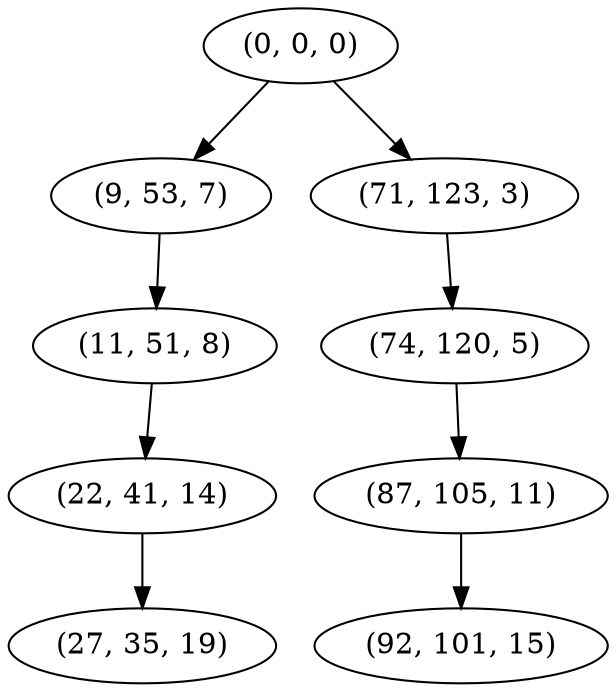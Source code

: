 digraph tree {
    "(0, 0, 0)";
    "(9, 53, 7)";
    "(11, 51, 8)";
    "(22, 41, 14)";
    "(27, 35, 19)";
    "(71, 123, 3)";
    "(74, 120, 5)";
    "(87, 105, 11)";
    "(92, 101, 15)";
    "(0, 0, 0)" -> "(9, 53, 7)";
    "(0, 0, 0)" -> "(71, 123, 3)";
    "(9, 53, 7)" -> "(11, 51, 8)";
    "(11, 51, 8)" -> "(22, 41, 14)";
    "(22, 41, 14)" -> "(27, 35, 19)";
    "(71, 123, 3)" -> "(74, 120, 5)";
    "(74, 120, 5)" -> "(87, 105, 11)";
    "(87, 105, 11)" -> "(92, 101, 15)";
}
